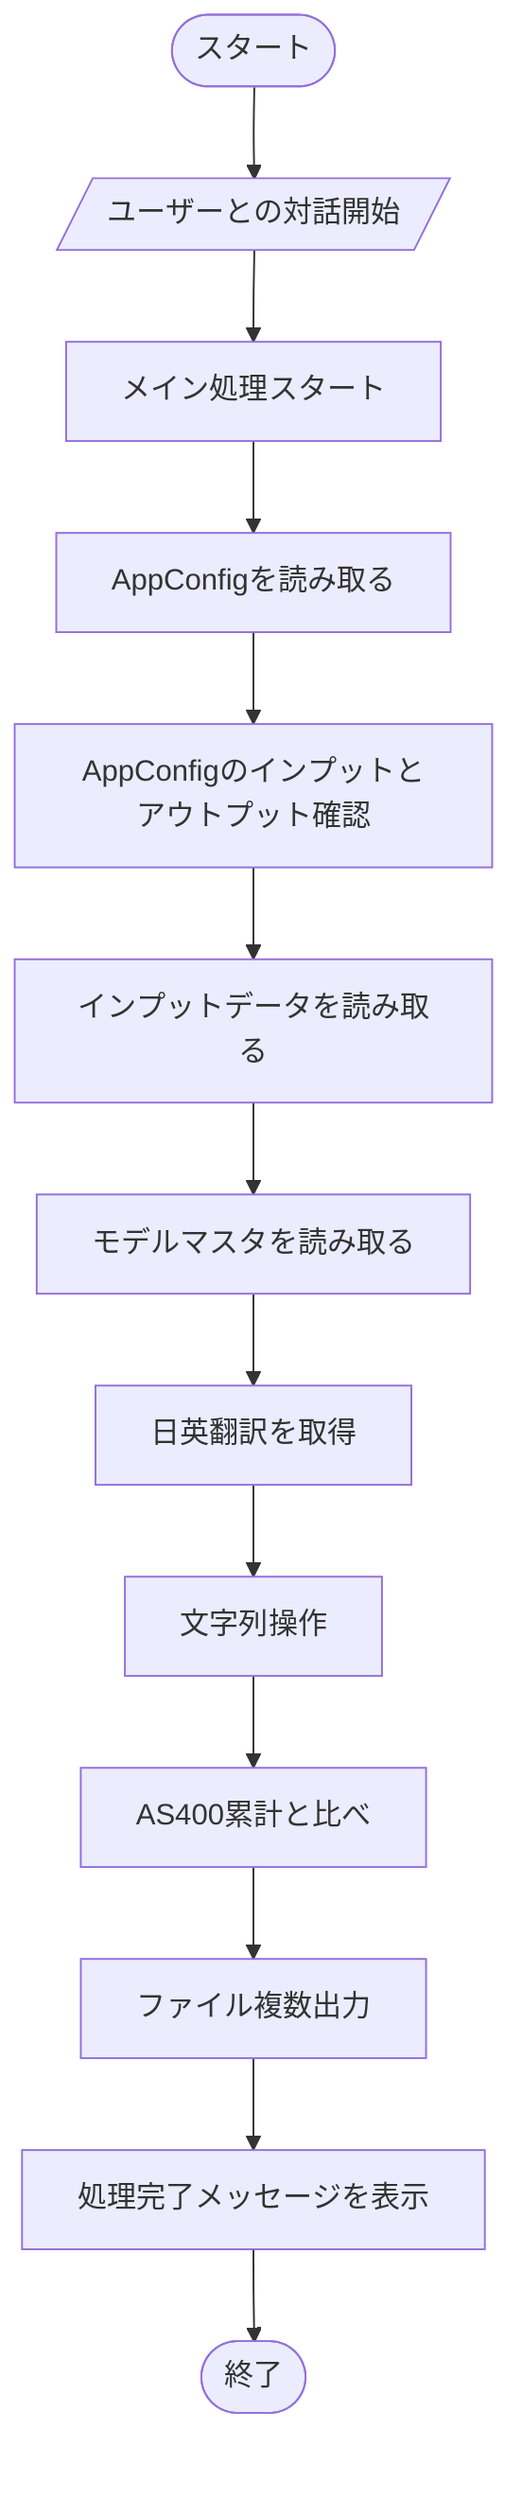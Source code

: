 flowchart TB
    start(["スタート"])
    UserInteraction[/"ユーザーとの対話開始"/]
    StartMainProcess["メイン処理スタート"]
    LoadAppConfig["AppConfigを読み取る"]
    CheckInputs/OutputsFromConfig["AppConfigのインプットとアウトプット確認"]
    LoadInputFiles["インプットデータを読み取る"]
    LoadMasterFile["モデルマスタを読み取る"]
    GetTranslations["日英翻訳を取得"]
    Check/ChangeStrings["文字列操作"]
    CompareWithPrevious["AS400累計と比べ"]
    OutputFiles["ファイル複数出力"]
    OutputFinalMessage["処理完了メッセージを表示"]
    End(["終了"])

    start
    --> UserInteraction
    --> StartMainProcess
    --> LoadAppConfig
    --> CheckInputs/OutputsFromConfig
    --> LoadInputFiles
    --> LoadMasterFile
    --> GetTranslations
    --> Check/ChangeStrings
    --> CompareWithPrevious
    --> OutputFiles
    --> OutputFinalMessage
    --> End